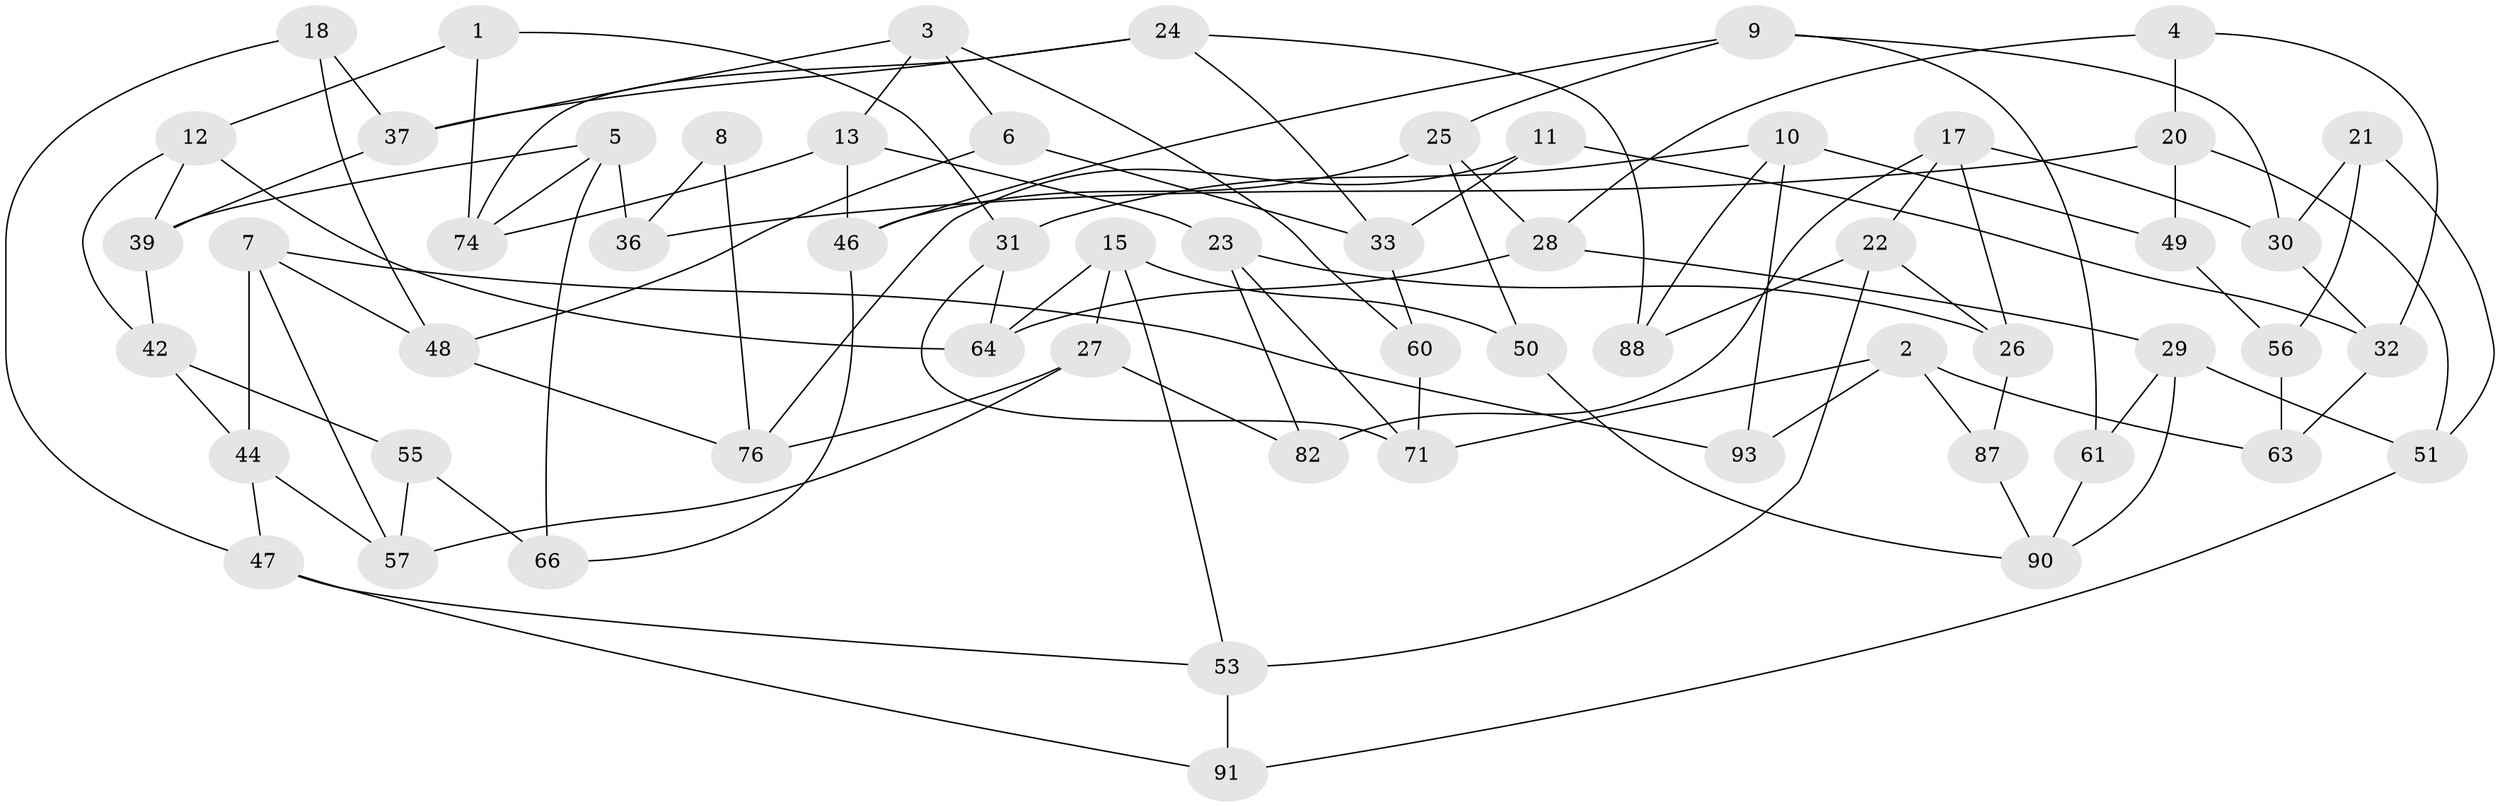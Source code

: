 // original degree distribution, {3: 1.0}
// Generated by graph-tools (version 1.1) at 2025/39/02/21/25 10:39:00]
// undirected, 59 vertices, 107 edges
graph export_dot {
graph [start="1"]
  node [color=gray90,style=filled];
  1;
  2 [super="+38"];
  3 [super="+68"];
  4;
  5 [super="+73"];
  6;
  7 [super="+14"];
  8;
  9 [super="+54"];
  10 [super="+52"];
  11;
  12 [super="+19"];
  13 [super="+16"];
  15 [super="+34"];
  17 [super="+72"];
  18;
  20 [super="+70"];
  21;
  22 [super="+99"];
  23 [super="+40"];
  24 [super="+59"];
  25 [super="+65"];
  26 [super="+97"];
  27 [super="+58"];
  28 [super="+35"];
  29 [super="+41"];
  30 [super="+95"];
  31 [super="+100"];
  32 [super="+89"];
  33 [super="+45"];
  36 [super="+43"];
  37 [super="+86"];
  39 [super="+62"];
  42 [super="+67"];
  44 [super="+94"];
  46 [super="+69"];
  47 [super="+81"];
  48 [super="+92"];
  49 [super="+83"];
  50;
  51 [super="+85"];
  53 [super="+80"];
  55;
  56 [super="+79"];
  57 [super="+77"];
  60;
  61;
  63;
  64 [super="+75"];
  66;
  71 [super="+78"];
  74 [super="+98"];
  76 [super="+84"];
  82;
  87;
  88;
  90 [super="+96"];
  91;
  93;
  1 -- 74;
  1 -- 31;
  1 -- 12;
  2 -- 63;
  2 -- 93;
  2 -- 87;
  2 -- 71;
  3 -- 6;
  3 -- 60;
  3 -- 13;
  3 -- 37;
  4 -- 32;
  4 -- 20;
  4 -- 28;
  5 -- 74;
  5 -- 66;
  5 -- 39;
  5 -- 36;
  6 -- 48;
  6 -- 33;
  7 -- 93;
  7 -- 44;
  7 -- 48;
  7 -- 57;
  8 -- 76;
  8 -- 36 [weight=2];
  9 -- 61;
  9 -- 30;
  9 -- 46;
  9 -- 25;
  10 -- 49;
  10 -- 88;
  10 -- 93;
  10 -- 31;
  11 -- 33;
  11 -- 76;
  11 -- 32;
  12 -- 42;
  12 -- 64;
  12 -- 39;
  13 -- 74;
  13 -- 23;
  13 -- 46;
  15 -- 27;
  15 -- 64;
  15 -- 50;
  15 -- 53;
  17 -- 82;
  17 -- 22;
  17 -- 26;
  17 -- 30;
  18 -- 48;
  18 -- 37;
  18 -- 47;
  20 -- 49;
  20 -- 36;
  20 -- 51;
  21 -- 51;
  21 -- 56;
  21 -- 30;
  22 -- 53;
  22 -- 88;
  22 -- 26;
  23 -- 26;
  23 -- 71;
  23 -- 82;
  24 -- 37;
  24 -- 88;
  24 -- 33;
  24 -- 74;
  25 -- 28;
  25 -- 50;
  25 -- 46;
  26 -- 87;
  27 -- 82;
  27 -- 57;
  27 -- 76;
  28 -- 64;
  28 -- 29;
  29 -- 61;
  29 -- 51;
  29 -- 90;
  30 -- 32;
  31 -- 64;
  31 -- 71;
  32 -- 63;
  33 -- 60;
  37 -- 39;
  39 -- 42;
  42 -- 55;
  42 -- 44;
  44 -- 47;
  44 -- 57;
  46 -- 66;
  47 -- 91;
  47 -- 53;
  48 -- 76;
  49 -- 56 [weight=2];
  50 -- 90;
  51 -- 91;
  53 -- 91;
  55 -- 66;
  55 -- 57;
  56 -- 63;
  60 -- 71;
  61 -- 90;
  87 -- 90;
}
